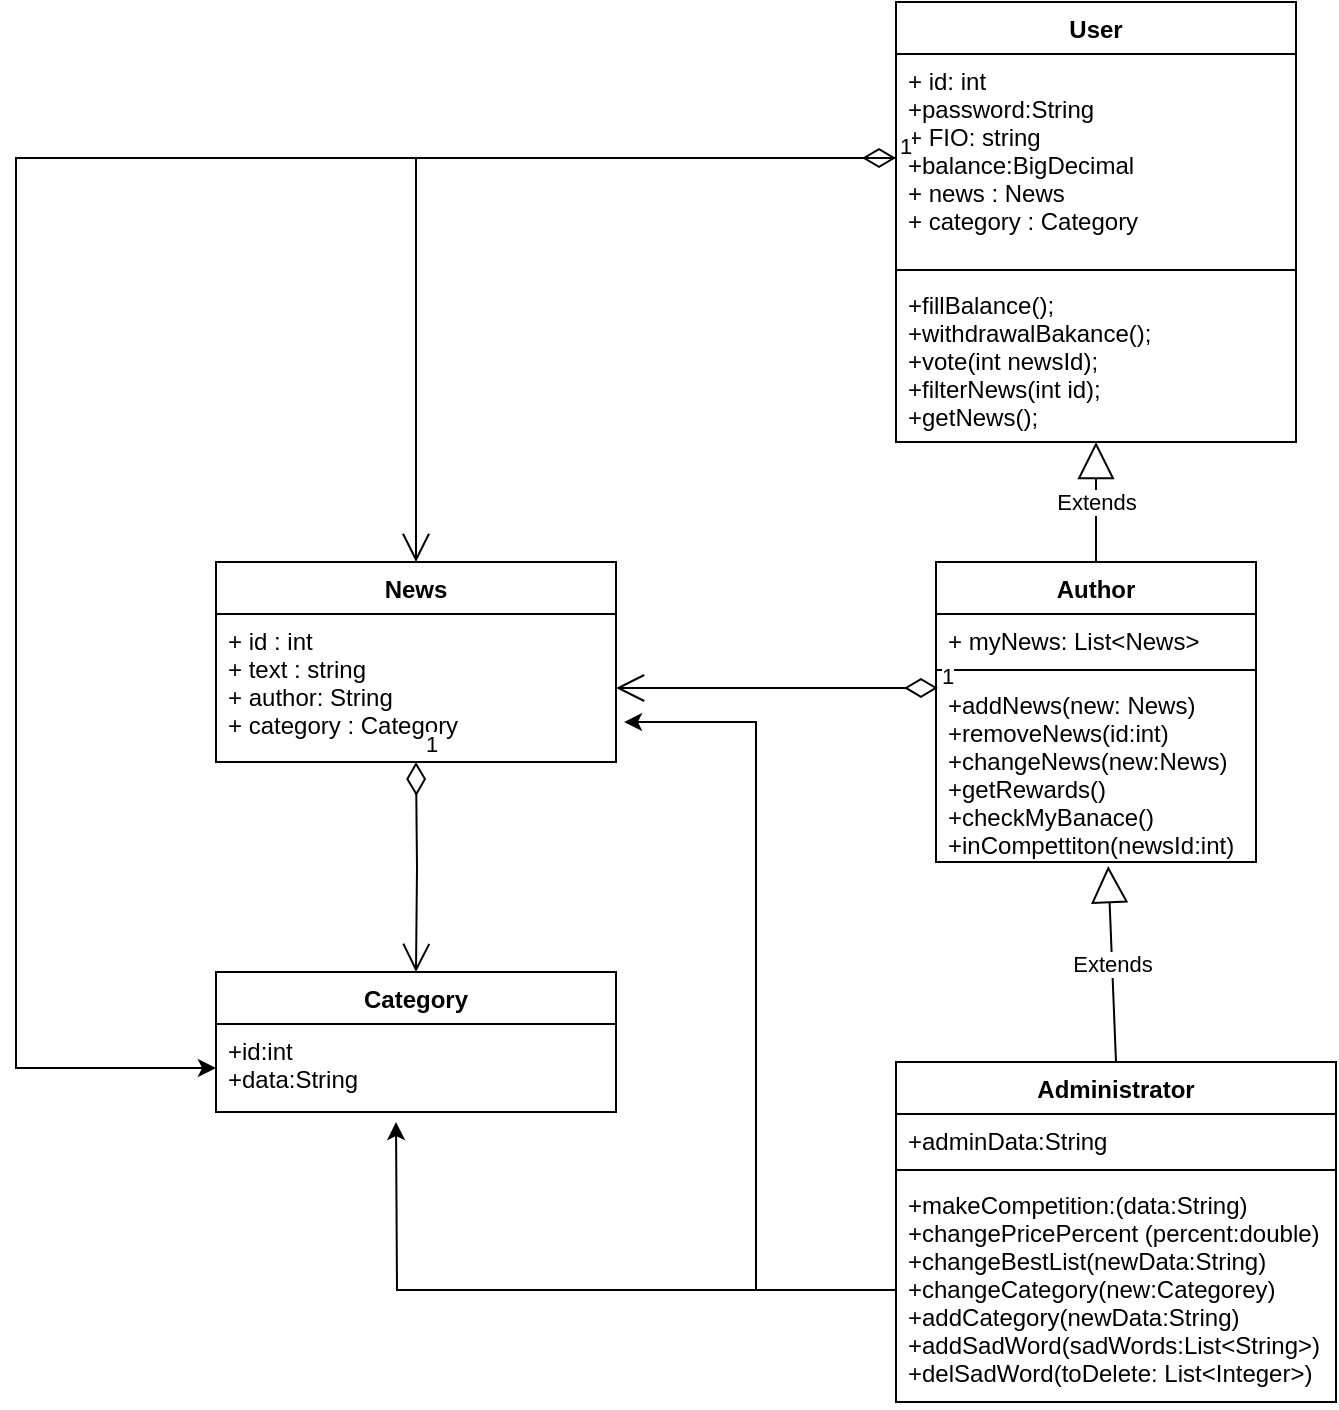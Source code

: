 <mxfile version="15.8.9" type="device"><diagram id="cTd9Q8U3Uge6uO6FkKOz" name="Page-1"><mxGraphModel dx="1374" dy="757" grid="1" gridSize="10" guides="1" tooltips="1" connect="1" arrows="1" fold="1" page="1" pageScale="1" pageWidth="827" pageHeight="1169" math="0" shadow="0"><root><mxCell id="0"/><mxCell id="1" parent="0"/><mxCell id="aiYCu7dkdzPDr2cehqOm-1" value="User" style="swimlane;fontStyle=1;align=center;verticalAlign=top;childLayout=stackLayout;horizontal=1;startSize=26;horizontalStack=0;resizeParent=1;resizeParentMax=0;resizeLast=0;collapsible=1;marginBottom=0;" vertex="1" parent="1"><mxGeometry x="570" y="30" width="200" height="220" as="geometry"/></mxCell><mxCell id="aiYCu7dkdzPDr2cehqOm-2" value="+ id: int&#10;+password:String&#10;+ FIO: string&#10;+balance:BigDecimal&#10;+ news : News&#10;+ category : Category&#10;" style="text;strokeColor=none;fillColor=none;align=left;verticalAlign=top;spacingLeft=4;spacingRight=4;overflow=hidden;rotatable=0;points=[[0,0.5],[1,0.5]];portConstraint=eastwest;" vertex="1" parent="aiYCu7dkdzPDr2cehqOm-1"><mxGeometry y="26" width="200" height="104" as="geometry"/></mxCell><mxCell id="aiYCu7dkdzPDr2cehqOm-3" value="" style="line;strokeWidth=1;fillColor=none;align=left;verticalAlign=middle;spacingTop=-1;spacingLeft=3;spacingRight=3;rotatable=0;labelPosition=right;points=[];portConstraint=eastwest;" vertex="1" parent="aiYCu7dkdzPDr2cehqOm-1"><mxGeometry y="130" width="200" height="8" as="geometry"/></mxCell><mxCell id="aiYCu7dkdzPDr2cehqOm-4" value="+fillBalance();&#10;+withdrawalBakance();&#10;+vote(int newsId);&#10;+filterNews(int id);&#10;+getNews();" style="text;strokeColor=none;fillColor=none;align=left;verticalAlign=top;spacingLeft=4;spacingRight=4;overflow=hidden;rotatable=0;points=[[0,0.5],[1,0.5]];portConstraint=eastwest;" vertex="1" parent="aiYCu7dkdzPDr2cehqOm-1"><mxGeometry y="138" width="200" height="82" as="geometry"/></mxCell><mxCell id="aiYCu7dkdzPDr2cehqOm-5" value="Author" style="swimlane;fontStyle=1;align=center;verticalAlign=top;childLayout=stackLayout;horizontal=1;startSize=26;horizontalStack=0;resizeParent=1;resizeParentMax=0;resizeLast=0;collapsible=1;marginBottom=0;" vertex="1" parent="1"><mxGeometry x="590" y="310" width="160" height="150" as="geometry"/></mxCell><mxCell id="aiYCu7dkdzPDr2cehqOm-6" value="+ myNews: List&lt;News&gt;" style="text;strokeColor=none;fillColor=none;align=left;verticalAlign=top;spacingLeft=4;spacingRight=4;overflow=hidden;rotatable=0;points=[[0,0.5],[1,0.5]];portConstraint=eastwest;" vertex="1" parent="aiYCu7dkdzPDr2cehqOm-5"><mxGeometry y="26" width="160" height="24" as="geometry"/></mxCell><mxCell id="aiYCu7dkdzPDr2cehqOm-7" value="" style="line;strokeWidth=1;fillColor=none;align=left;verticalAlign=middle;spacingTop=-1;spacingLeft=3;spacingRight=3;rotatable=0;labelPosition=right;points=[];portConstraint=eastwest;" vertex="1" parent="aiYCu7dkdzPDr2cehqOm-5"><mxGeometry y="50" width="160" height="8" as="geometry"/></mxCell><mxCell id="aiYCu7dkdzPDr2cehqOm-8" value="+addNews(new: News)&#10;+removeNews(id:int)&#10;+changeNews(new:News)&#10;+getRewards()&#10;+checkMyBanace()&#10;+inCompettiton(newsId:int)" style="text;strokeColor=none;fillColor=none;align=left;verticalAlign=top;spacingLeft=4;spacingRight=4;overflow=hidden;rotatable=0;points=[[0,0.5],[1,0.5]];portConstraint=eastwest;" vertex="1" parent="aiYCu7dkdzPDr2cehqOm-5"><mxGeometry y="58" width="160" height="92" as="geometry"/></mxCell><mxCell id="aiYCu7dkdzPDr2cehqOm-9" value="Administrator" style="swimlane;fontStyle=1;align=center;verticalAlign=top;childLayout=stackLayout;horizontal=1;startSize=26;horizontalStack=0;resizeParent=1;resizeParentMax=0;resizeLast=0;collapsible=1;marginBottom=0;" vertex="1" parent="1"><mxGeometry x="570" y="560" width="220" height="170" as="geometry"/></mxCell><mxCell id="aiYCu7dkdzPDr2cehqOm-10" value="+adminData:String" style="text;strokeColor=none;fillColor=none;align=left;verticalAlign=top;spacingLeft=4;spacingRight=4;overflow=hidden;rotatable=0;points=[[0,0.5],[1,0.5]];portConstraint=eastwest;" vertex="1" parent="aiYCu7dkdzPDr2cehqOm-9"><mxGeometry y="26" width="220" height="24" as="geometry"/></mxCell><mxCell id="aiYCu7dkdzPDr2cehqOm-11" value="" style="line;strokeWidth=1;fillColor=none;align=left;verticalAlign=middle;spacingTop=-1;spacingLeft=3;spacingRight=3;rotatable=0;labelPosition=right;points=[];portConstraint=eastwest;" vertex="1" parent="aiYCu7dkdzPDr2cehqOm-9"><mxGeometry y="50" width="220" height="8" as="geometry"/></mxCell><mxCell id="aiYCu7dkdzPDr2cehqOm-12" value="+makeCompetition:(data:String)&#10;+changePricePercent (percent:double)&#10;+changeBestList(newData:String)&#10;+changeCategory(new:Categorey)&#10;+addCategory(newData:String)&#10;+addSadWord(sadWords:List&lt;String&gt;)&#10;+delSadWord(toDelete: List&lt;Integer&gt;)&#10;" style="text;strokeColor=none;fillColor=none;align=left;verticalAlign=top;spacingLeft=4;spacingRight=4;overflow=hidden;rotatable=0;points=[[0,0.5],[1,0.5]];portConstraint=eastwest;" vertex="1" parent="aiYCu7dkdzPDr2cehqOm-9"><mxGeometry y="58" width="220" height="112" as="geometry"/></mxCell><mxCell id="aiYCu7dkdzPDr2cehqOm-17" value="Extends" style="endArrow=block;endSize=16;endFill=0;html=1;rounded=0;exitX=0.5;exitY=0;exitDx=0;exitDy=0;" edge="1" parent="1" source="aiYCu7dkdzPDr2cehqOm-5" target="aiYCu7dkdzPDr2cehqOm-4"><mxGeometry width="160" relative="1" as="geometry"><mxPoint x="340" y="360" as="sourcePoint"/><mxPoint x="500" y="360" as="targetPoint"/></mxGeometry></mxCell><mxCell id="aiYCu7dkdzPDr2cehqOm-18" value="Extends" style="endArrow=block;endSize=16;endFill=0;html=1;rounded=0;exitX=0.5;exitY=0;exitDx=0;exitDy=0;entryX=0.538;entryY=1.022;entryDx=0;entryDy=0;entryPerimeter=0;" edge="1" parent="1" source="aiYCu7dkdzPDr2cehqOm-9" target="aiYCu7dkdzPDr2cehqOm-8"><mxGeometry width="160" relative="1" as="geometry"><mxPoint x="330" y="401" as="sourcePoint"/><mxPoint x="710" y="510" as="targetPoint"/></mxGeometry></mxCell><mxCell id="aiYCu7dkdzPDr2cehqOm-19" value="News&#10;" style="swimlane;fontStyle=1;align=center;verticalAlign=top;childLayout=stackLayout;horizontal=1;startSize=26;horizontalStack=0;resizeParent=1;resizeParentMax=0;resizeLast=0;collapsible=1;marginBottom=0;" vertex="1" parent="1"><mxGeometry x="230" y="310" width="200" height="100" as="geometry"/></mxCell><mxCell id="aiYCu7dkdzPDr2cehqOm-20" value="+ id : int&#10;+ text : string&#10;+ author: String&#10;+ category : Category" style="text;strokeColor=none;fillColor=none;align=left;verticalAlign=top;spacingLeft=4;spacingRight=4;overflow=hidden;rotatable=0;points=[[0,0.5],[1,0.5]];portConstraint=eastwest;" vertex="1" parent="aiYCu7dkdzPDr2cehqOm-19"><mxGeometry y="26" width="200" height="74" as="geometry"/></mxCell><mxCell id="aiYCu7dkdzPDr2cehqOm-21" value="Category" style="swimlane;fontStyle=1;align=center;verticalAlign=top;childLayout=stackLayout;horizontal=1;startSize=26;horizontalStack=0;resizeParent=1;resizeParentMax=0;resizeLast=0;collapsible=1;marginBottom=0;" vertex="1" parent="1"><mxGeometry x="230" y="515" width="200" height="70" as="geometry"/></mxCell><mxCell id="aiYCu7dkdzPDr2cehqOm-22" value="+id:int&#10;+data:String" style="text;strokeColor=none;fillColor=none;align=left;verticalAlign=top;spacingLeft=4;spacingRight=4;overflow=hidden;rotatable=0;points=[[0,0.5],[1,0.5]];portConstraint=eastwest;" vertex="1" parent="aiYCu7dkdzPDr2cehqOm-21"><mxGeometry y="26" width="200" height="44" as="geometry"/></mxCell><mxCell id="aiYCu7dkdzPDr2cehqOm-24" value="1" style="endArrow=open;html=1;endSize=12;startArrow=diamondThin;startSize=14;startFill=0;edgeStyle=orthogonalEdgeStyle;align=left;verticalAlign=bottom;rounded=0;entryX=0.5;entryY=0;entryDx=0;entryDy=0;" edge="1" parent="1" target="aiYCu7dkdzPDr2cehqOm-21"><mxGeometry x="-1" y="3" relative="1" as="geometry"><mxPoint x="330" y="410" as="sourcePoint"/><mxPoint x="450" y="480" as="targetPoint"/></mxGeometry></mxCell><mxCell id="aiYCu7dkdzPDr2cehqOm-25" value="1" style="endArrow=open;html=1;endSize=12;startArrow=diamondThin;startSize=14;startFill=0;edgeStyle=orthogonalEdgeStyle;align=left;verticalAlign=bottom;rounded=0;exitX=0;exitY=0.5;exitDx=0;exitDy=0;entryX=0.5;entryY=0;entryDx=0;entryDy=0;" edge="1" parent="1" source="aiYCu7dkdzPDr2cehqOm-2" target="aiYCu7dkdzPDr2cehqOm-19"><mxGeometry x="-1" y="3" relative="1" as="geometry"><mxPoint x="430" y="160" as="sourcePoint"/><mxPoint x="350" y="260" as="targetPoint"/></mxGeometry></mxCell><mxCell id="aiYCu7dkdzPDr2cehqOm-27" value="1" style="endArrow=open;html=1;endSize=12;startArrow=diamondThin;startSize=14;startFill=0;edgeStyle=orthogonalEdgeStyle;align=left;verticalAlign=bottom;rounded=0;exitX=0.006;exitY=0.054;exitDx=0;exitDy=0;exitPerimeter=0;entryX=1;entryY=0.5;entryDx=0;entryDy=0;" edge="1" parent="1" source="aiYCu7dkdzPDr2cehqOm-8" target="aiYCu7dkdzPDr2cehqOm-20"><mxGeometry x="-1" y="3" relative="1" as="geometry"><mxPoint x="420" y="450" as="sourcePoint"/><mxPoint x="490" y="510" as="targetPoint"/></mxGeometry></mxCell><mxCell id="aiYCu7dkdzPDr2cehqOm-28" style="edgeStyle=orthogonalEdgeStyle;rounded=0;orthogonalLoop=1;jettySize=auto;html=1;exitX=0;exitY=0.5;exitDx=0;exitDy=0;entryX=1.02;entryY=0.73;entryDx=0;entryDy=0;entryPerimeter=0;" edge="1" parent="1" source="aiYCu7dkdzPDr2cehqOm-12" target="aiYCu7dkdzPDr2cehqOm-20"><mxGeometry relative="1" as="geometry"/></mxCell><mxCell id="aiYCu7dkdzPDr2cehqOm-29" style="edgeStyle=orthogonalEdgeStyle;rounded=0;orthogonalLoop=1;jettySize=auto;html=1;" edge="1" parent="1" source="aiYCu7dkdzPDr2cehqOm-12"><mxGeometry relative="1" as="geometry"><mxPoint x="320" y="590" as="targetPoint"/></mxGeometry></mxCell><mxCell id="aiYCu7dkdzPDr2cehqOm-30" style="edgeStyle=orthogonalEdgeStyle;rounded=0;orthogonalLoop=1;jettySize=auto;html=1;entryX=0;entryY=0.5;entryDx=0;entryDy=0;" edge="1" parent="1" source="aiYCu7dkdzPDr2cehqOm-2" target="aiYCu7dkdzPDr2cehqOm-22"><mxGeometry relative="1" as="geometry"><Array as="points"><mxPoint x="130" y="108"/><mxPoint x="130" y="563"/></Array></mxGeometry></mxCell></root></mxGraphModel></diagram></mxfile>